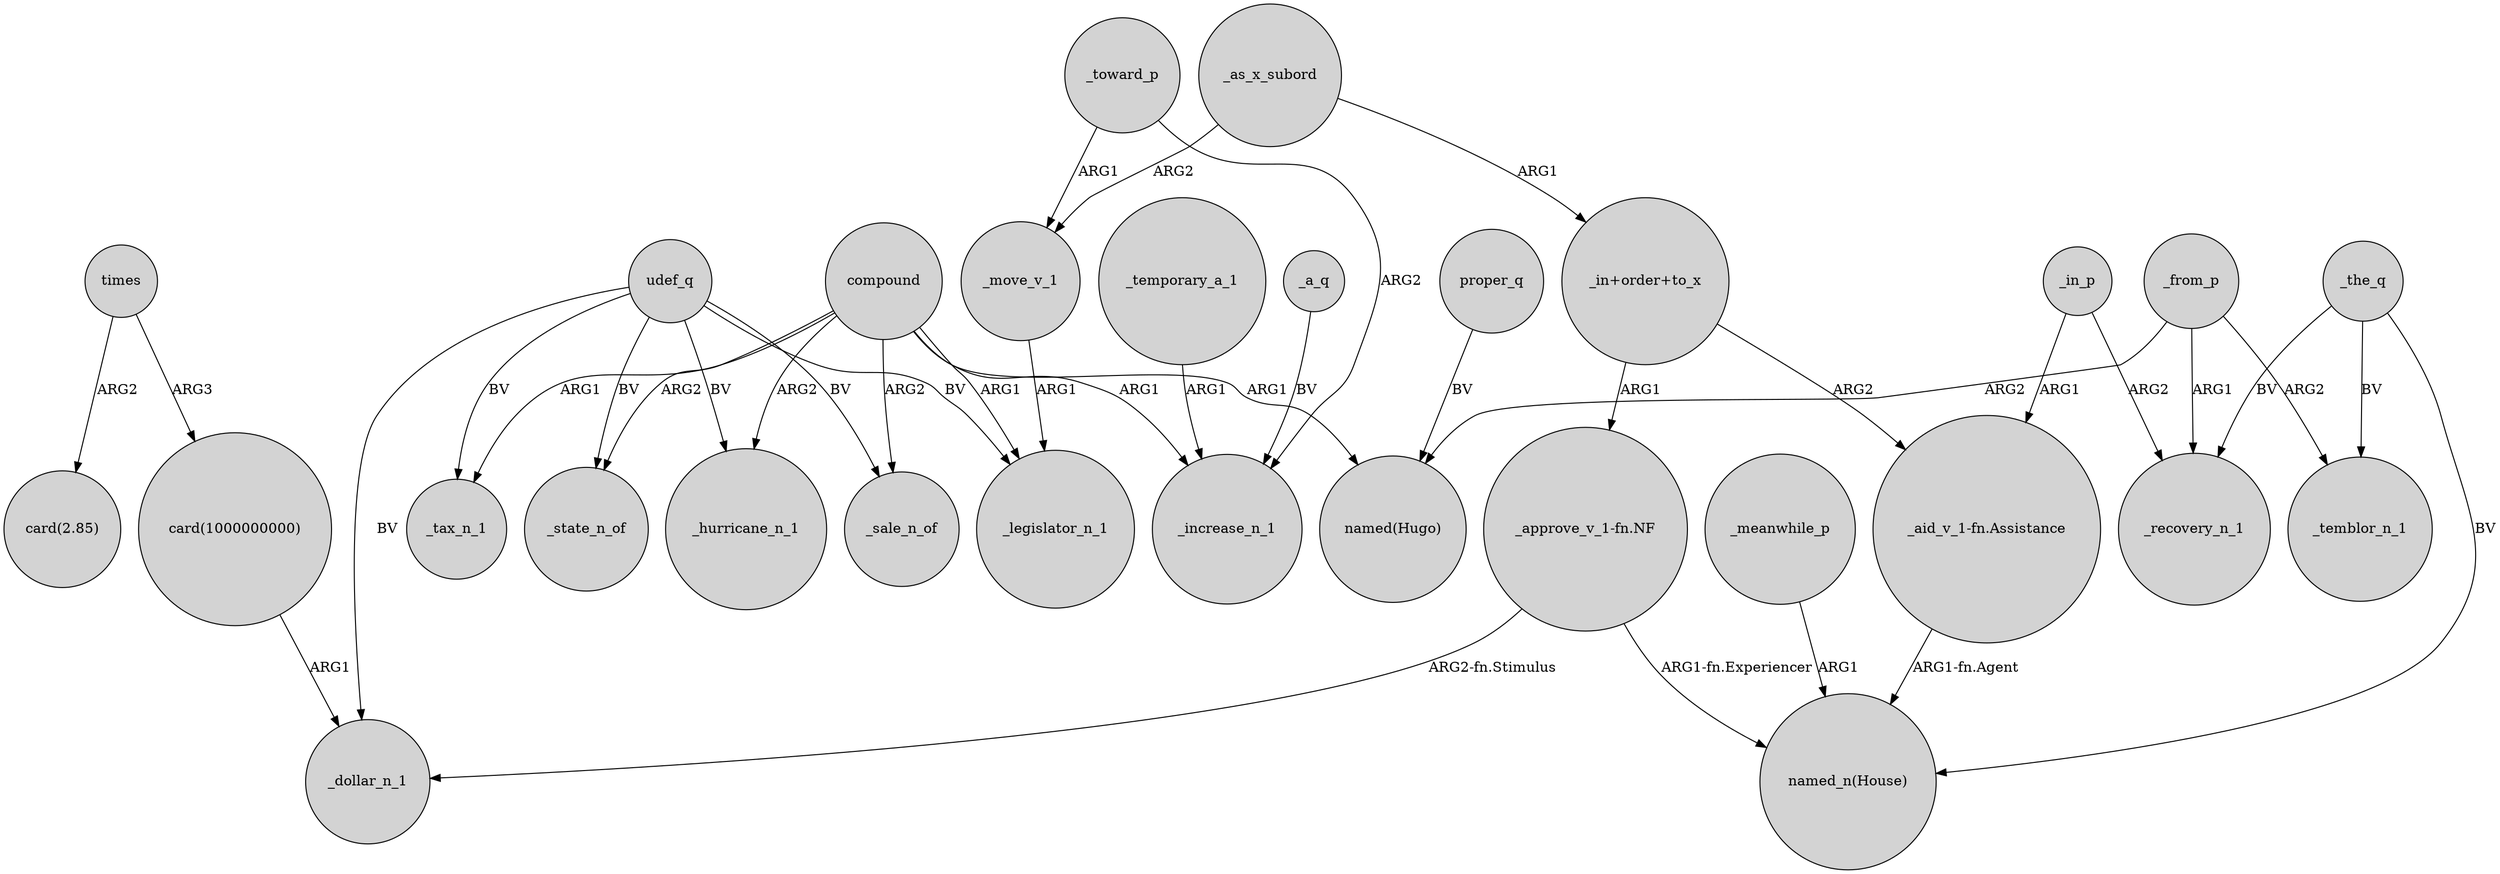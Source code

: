 digraph {
	node [shape=circle style=filled]
	_as_x_subord -> "_in+order+to_x" [label=ARG1]
	_a_q -> _increase_n_1 [label=BV]
	_in_p -> "_aid_v_1-fn.Assistance" [label=ARG1]
	_as_x_subord -> _move_v_1 [label=ARG2]
	"_in+order+to_x" -> "_approve_v_1-fn.NF" [label=ARG1]
	compound -> "named(Hugo)" [label=ARG1]
	_toward_p -> _increase_n_1 [label=ARG2]
	udef_q -> _legislator_n_1 [label=BV]
	udef_q -> _state_n_of [label=BV]
	compound -> _legislator_n_1 [label=ARG1]
	_move_v_1 -> _legislator_n_1 [label=ARG1]
	_meanwhile_p -> "named_n(House)" [label=ARG1]
	compound -> _state_n_of [label=ARG2]
	_in_p -> _recovery_n_1 [label=ARG2]
	"_approve_v_1-fn.NF" -> _dollar_n_1 [label="ARG2-fn.Stimulus"]
	_the_q -> "named_n(House)" [label=BV]
	compound -> _tax_n_1 [label=ARG1]
	_from_p -> "named(Hugo)" [label=ARG2]
	times -> "card(1000000000)" [label=ARG3]
	_the_q -> _temblor_n_1 [label=BV]
	udef_q -> _tax_n_1 [label=BV]
	"_approve_v_1-fn.NF" -> "named_n(House)" [label="ARG1-fn.Experiencer"]
	_from_p -> _recovery_n_1 [label=ARG1]
	udef_q -> _hurricane_n_1 [label=BV]
	compound -> _sale_n_of [label=ARG2]
	_the_q -> _recovery_n_1 [label=BV]
	_from_p -> _temblor_n_1 [label=ARG2]
	udef_q -> _sale_n_of [label=BV]
	proper_q -> "named(Hugo)" [label=BV]
	_temporary_a_1 -> _increase_n_1 [label=ARG1]
	_toward_p -> _move_v_1 [label=ARG1]
	compound -> _increase_n_1 [label=ARG1]
	compound -> _hurricane_n_1 [label=ARG2]
	"card(1000000000)" -> _dollar_n_1 [label=ARG1]
	"_aid_v_1-fn.Assistance" -> "named_n(House)" [label="ARG1-fn.Agent"]
	"_in+order+to_x" -> "_aid_v_1-fn.Assistance" [label=ARG2]
	udef_q -> _dollar_n_1 [label=BV]
	times -> "card(2.85)" [label=ARG2]
}
